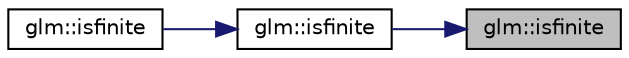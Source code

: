 digraph "glm::isfinite"
{
 // LATEX_PDF_SIZE
  edge [fontname="Helvetica",fontsize="10",labelfontname="Helvetica",labelfontsize="10"];
  node [fontname="Helvetica",fontsize="10",shape=record];
  rankdir="RL";
  Node1 [label="glm::isfinite",height=0.2,width=0.4,color="black", fillcolor="grey75", style="filled", fontcolor="black",tooltip="Test whether or not a scalar or each vector component is a finite value. (From GLM_GTX_compatibility)"];
  Node1 -> Node2 [dir="back",color="midnightblue",fontsize="10",style="solid",fontname="Helvetica"];
  Node2 [label="glm::isfinite",height=0.2,width=0.4,color="black", fillcolor="white", style="filled",URL="$group__gtx__compatibility.html#gaf4b04dcd3526996d68c1bfe17bfc8657",tooltip="Test whether or not a scalar or each vector component is a finite value. (From GLM_GTX_compatibility)"];
  Node2 -> Node3 [dir="back",color="midnightblue",fontsize="10",style="solid",fontname="Helvetica"];
  Node3 [label="glm::isfinite",height=0.2,width=0.4,color="black", fillcolor="white", style="filled",URL="$group__gtx__compatibility.html#ga553e2e95b06a0f70c718605998889d3b",tooltip="Test whether or not a scalar or each vector component is a finite value. (From GLM_GTX_compatibility)"];
}
